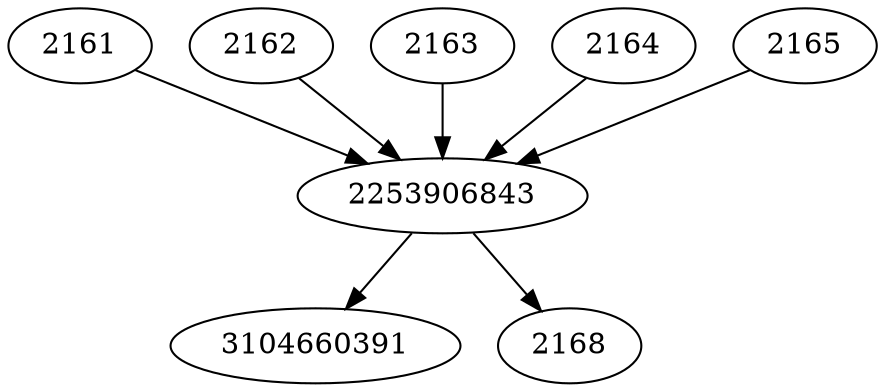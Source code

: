 strict digraph  {
3104660391;
2161;
2162;
2163;
2164;
2165;
2168;
2253906843;
2161 -> 2253906843;
2162 -> 2253906843;
2163 -> 2253906843;
2164 -> 2253906843;
2165 -> 2253906843;
2253906843 -> 3104660391;
2253906843 -> 2168;
}
